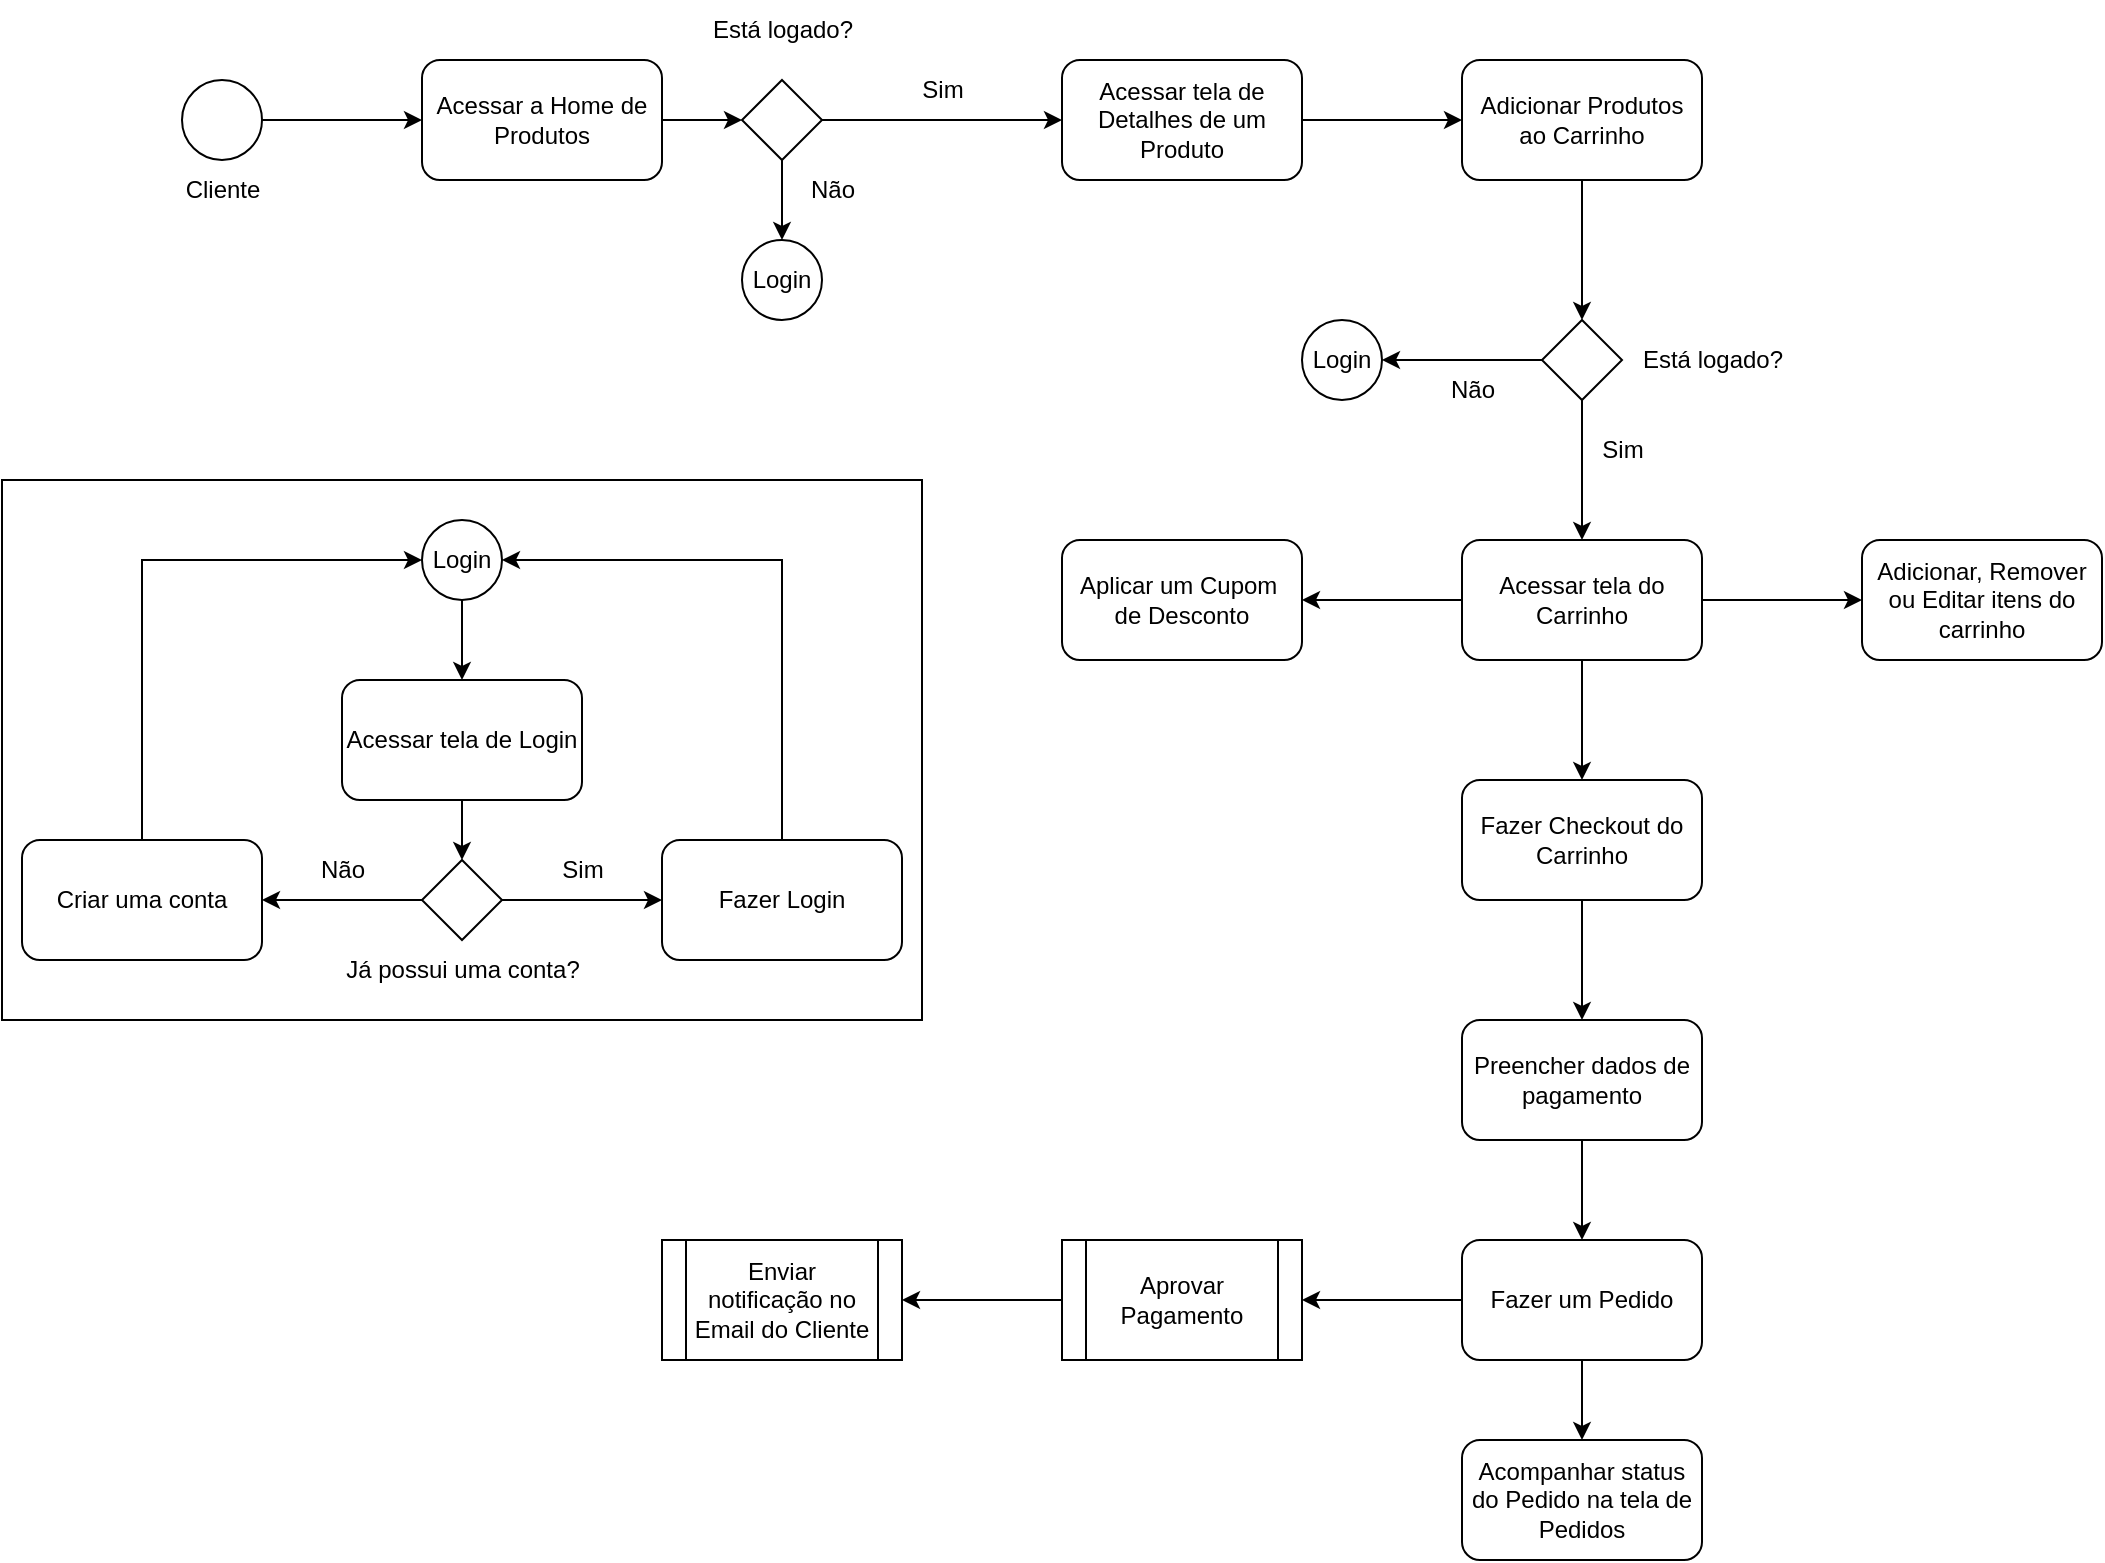 <mxfile version="24.8.4">
  <diagram name="Página-1" id="cE6GJ_4vSdTwgGaDDsB1">
    <mxGraphModel dx="1865" dy="547" grid="1" gridSize="10" guides="1" tooltips="1" connect="1" arrows="1" fold="1" page="1" pageScale="1" pageWidth="827" pageHeight="1169" math="0" shadow="0">
      <root>
        <mxCell id="0" />
        <mxCell id="1" parent="0" />
        <mxCell id="XntP3FQlFa35B4sos3qi-34" value="" style="rounded=0;whiteSpace=wrap;html=1;" vertex="1" parent="1">
          <mxGeometry x="-50" y="280" width="460" height="270" as="geometry" />
        </mxCell>
        <mxCell id="XntP3FQlFa35B4sos3qi-6" style="edgeStyle=orthogonalEdgeStyle;rounded=0;orthogonalLoop=1;jettySize=auto;html=1;entryX=0;entryY=0.5;entryDx=0;entryDy=0;" edge="1" parent="1" source="XntP3FQlFa35B4sos3qi-3" target="XntP3FQlFa35B4sos3qi-5">
          <mxGeometry relative="1" as="geometry" />
        </mxCell>
        <mxCell id="XntP3FQlFa35B4sos3qi-3" value="Acessar a Home de Produtos" style="rounded=1;whiteSpace=wrap;html=1;" vertex="1" parent="1">
          <mxGeometry x="160" y="70" width="120" height="60" as="geometry" />
        </mxCell>
        <mxCell id="XntP3FQlFa35B4sos3qi-4" value="Cliente" style="text;html=1;align=center;verticalAlign=middle;resizable=0;points=[];autosize=1;strokeColor=none;fillColor=none;" vertex="1" parent="1">
          <mxGeometry x="30" y="120" width="60" height="30" as="geometry" />
        </mxCell>
        <mxCell id="XntP3FQlFa35B4sos3qi-9" value="" style="edgeStyle=orthogonalEdgeStyle;rounded=0;orthogonalLoop=1;jettySize=auto;html=1;" edge="1" parent="1" source="XntP3FQlFa35B4sos3qi-5" target="XntP3FQlFa35B4sos3qi-10">
          <mxGeometry relative="1" as="geometry">
            <mxPoint x="380" y="160" as="targetPoint" />
          </mxGeometry>
        </mxCell>
        <mxCell id="XntP3FQlFa35B4sos3qi-40" style="edgeStyle=orthogonalEdgeStyle;rounded=0;orthogonalLoop=1;jettySize=auto;html=1;fontFamily=Helvetica;fontSize=12;fontColor=default;" edge="1" parent="1" source="XntP3FQlFa35B4sos3qi-5" target="XntP3FQlFa35B4sos3qi-39">
          <mxGeometry relative="1" as="geometry" />
        </mxCell>
        <mxCell id="XntP3FQlFa35B4sos3qi-5" value="" style="rhombus;whiteSpace=wrap;html=1;" vertex="1" parent="1">
          <mxGeometry x="320" y="80" width="40" height="40" as="geometry" />
        </mxCell>
        <mxCell id="XntP3FQlFa35B4sos3qi-7" value="Está logado?" style="text;html=1;align=center;verticalAlign=middle;resizable=0;points=[];autosize=1;strokeColor=none;fillColor=none;" vertex="1" parent="1">
          <mxGeometry x="295" y="40" width="90" height="30" as="geometry" />
        </mxCell>
        <mxCell id="XntP3FQlFa35B4sos3qi-10" value="Login" style="ellipse;whiteSpace=wrap;html=1;aspect=fixed;" vertex="1" parent="1">
          <mxGeometry x="320" y="160" width="40" height="40" as="geometry" />
        </mxCell>
        <mxCell id="XntP3FQlFa35B4sos3qi-12" style="edgeStyle=orthogonalEdgeStyle;rounded=0;orthogonalLoop=1;jettySize=auto;html=1;" edge="1" parent="1" source="XntP3FQlFa35B4sos3qi-11" target="XntP3FQlFa35B4sos3qi-3">
          <mxGeometry relative="1" as="geometry" />
        </mxCell>
        <mxCell id="XntP3FQlFa35B4sos3qi-11" value="" style="ellipse;whiteSpace=wrap;html=1;aspect=fixed;" vertex="1" parent="1">
          <mxGeometry x="40" y="80" width="40" height="40" as="geometry" />
        </mxCell>
        <mxCell id="XntP3FQlFa35B4sos3qi-17" value="" style="edgeStyle=orthogonalEdgeStyle;rounded=0;orthogonalLoop=1;jettySize=auto;html=1;" edge="1" parent="1" source="XntP3FQlFa35B4sos3qi-14" target="XntP3FQlFa35B4sos3qi-16">
          <mxGeometry relative="1" as="geometry" />
        </mxCell>
        <mxCell id="XntP3FQlFa35B4sos3qi-14" value="Login" style="ellipse;whiteSpace=wrap;html=1;aspect=fixed;" vertex="1" parent="1">
          <mxGeometry x="160" y="300" width="40" height="40" as="geometry" />
        </mxCell>
        <mxCell id="XntP3FQlFa35B4sos3qi-21" value="" style="edgeStyle=orthogonalEdgeStyle;rounded=0;orthogonalLoop=1;jettySize=auto;html=1;" edge="1" parent="1" source="XntP3FQlFa35B4sos3qi-16" target="XntP3FQlFa35B4sos3qi-20">
          <mxGeometry relative="1" as="geometry" />
        </mxCell>
        <mxCell id="XntP3FQlFa35B4sos3qi-16" value="Acessar tela de Login" style="rounded=1;whiteSpace=wrap;html=1;" vertex="1" parent="1">
          <mxGeometry x="120" y="380" width="120" height="60" as="geometry" />
        </mxCell>
        <mxCell id="XntP3FQlFa35B4sos3qi-27" value="" style="edgeStyle=orthogonalEdgeStyle;rounded=0;orthogonalLoop=1;jettySize=auto;html=1;" edge="1" parent="1" source="XntP3FQlFa35B4sos3qi-20" target="XntP3FQlFa35B4sos3qi-24">
          <mxGeometry relative="1" as="geometry" />
        </mxCell>
        <mxCell id="XntP3FQlFa35B4sos3qi-28" value="" style="edgeStyle=orthogonalEdgeStyle;rounded=0;orthogonalLoop=1;jettySize=auto;html=1;" edge="1" parent="1" source="XntP3FQlFa35B4sos3qi-20" target="XntP3FQlFa35B4sos3qi-25">
          <mxGeometry relative="1" as="geometry" />
        </mxCell>
        <mxCell id="XntP3FQlFa35B4sos3qi-20" value="" style="rhombus;whiteSpace=wrap;html=1;" vertex="1" parent="1">
          <mxGeometry x="160" y="470" width="40" height="40" as="geometry" />
        </mxCell>
        <mxCell id="XntP3FQlFa35B4sos3qi-22" value="Já possui uma conta?" style="text;html=1;align=center;verticalAlign=middle;resizable=0;points=[];autosize=1;strokeColor=none;fillColor=none;" vertex="1" parent="1">
          <mxGeometry x="110" y="510" width="140" height="30" as="geometry" />
        </mxCell>
        <mxCell id="XntP3FQlFa35B4sos3qi-33" style="edgeStyle=orthogonalEdgeStyle;rounded=0;orthogonalLoop=1;jettySize=auto;html=1;entryX=1;entryY=0.5;entryDx=0;entryDy=0;" edge="1" parent="1" source="XntP3FQlFa35B4sos3qi-24" target="XntP3FQlFa35B4sos3qi-14">
          <mxGeometry relative="1" as="geometry">
            <Array as="points">
              <mxPoint x="340" y="320" />
            </Array>
          </mxGeometry>
        </mxCell>
        <mxCell id="XntP3FQlFa35B4sos3qi-24" value="Fazer Login" style="rounded=1;whiteSpace=wrap;html=1;" vertex="1" parent="1">
          <mxGeometry x="280" y="460" width="120" height="60" as="geometry" />
        </mxCell>
        <mxCell id="XntP3FQlFa35B4sos3qi-32" style="edgeStyle=orthogonalEdgeStyle;rounded=0;orthogonalLoop=1;jettySize=auto;html=1;entryX=0;entryY=0.5;entryDx=0;entryDy=0;" edge="1" parent="1" source="XntP3FQlFa35B4sos3qi-25" target="XntP3FQlFa35B4sos3qi-14">
          <mxGeometry relative="1" as="geometry">
            <Array as="points">
              <mxPoint x="20" y="320" />
            </Array>
          </mxGeometry>
        </mxCell>
        <mxCell id="XntP3FQlFa35B4sos3qi-25" value="Criar uma conta" style="rounded=1;whiteSpace=wrap;html=1;" vertex="1" parent="1">
          <mxGeometry x="-40" y="460" width="120" height="60" as="geometry" />
        </mxCell>
        <mxCell id="XntP3FQlFa35B4sos3qi-35" value="Sim" style="text;html=1;align=center;verticalAlign=middle;resizable=0;points=[];autosize=1;strokeColor=none;fillColor=none;" vertex="1" parent="1">
          <mxGeometry x="220" y="460" width="40" height="30" as="geometry" />
        </mxCell>
        <mxCell id="XntP3FQlFa35B4sos3qi-36" value="Não" style="text;html=1;align=center;verticalAlign=middle;resizable=0;points=[];autosize=1;strokeColor=none;fillColor=none;" vertex="1" parent="1">
          <mxGeometry x="95" y="460" width="50" height="30" as="geometry" />
        </mxCell>
        <mxCell id="XntP3FQlFa35B4sos3qi-37" value="Sim" style="text;html=1;align=center;verticalAlign=middle;resizable=0;points=[];autosize=1;strokeColor=none;fillColor=none;" vertex="1" parent="1">
          <mxGeometry x="400" y="70" width="40" height="30" as="geometry" />
        </mxCell>
        <mxCell id="XntP3FQlFa35B4sos3qi-38" value="Não" style="text;html=1;align=center;verticalAlign=middle;resizable=0;points=[];autosize=1;strokeColor=none;fillColor=none;" vertex="1" parent="1">
          <mxGeometry x="340" y="120" width="50" height="30" as="geometry" />
        </mxCell>
        <mxCell id="XntP3FQlFa35B4sos3qi-42" value="" style="edgeStyle=orthogonalEdgeStyle;rounded=0;orthogonalLoop=1;jettySize=auto;html=1;fontFamily=Helvetica;fontSize=12;fontColor=default;" edge="1" parent="1" source="XntP3FQlFa35B4sos3qi-39" target="XntP3FQlFa35B4sos3qi-41">
          <mxGeometry relative="1" as="geometry" />
        </mxCell>
        <mxCell id="XntP3FQlFa35B4sos3qi-39" value="Acessar tela de Detalhes de um Produto" style="rounded=1;whiteSpace=wrap;html=1;" vertex="1" parent="1">
          <mxGeometry x="480" y="70" width="120" height="60" as="geometry" />
        </mxCell>
        <mxCell id="XntP3FQlFa35B4sos3qi-46" value="" style="edgeStyle=orthogonalEdgeStyle;rounded=0;orthogonalLoop=1;jettySize=auto;html=1;fontFamily=Helvetica;fontSize=12;fontColor=default;" edge="1" parent="1" source="XntP3FQlFa35B4sos3qi-41" target="XntP3FQlFa35B4sos3qi-43">
          <mxGeometry relative="1" as="geometry" />
        </mxCell>
        <mxCell id="XntP3FQlFa35B4sos3qi-41" value="Adicionar Produtos ao Carrinho" style="whiteSpace=wrap;html=1;rounded=1;" vertex="1" parent="1">
          <mxGeometry x="680" y="70" width="120" height="60" as="geometry" />
        </mxCell>
        <mxCell id="XntP3FQlFa35B4sos3qi-47" value="" style="edgeStyle=orthogonalEdgeStyle;rounded=0;orthogonalLoop=1;jettySize=auto;html=1;fontFamily=Helvetica;fontSize=12;fontColor=default;" edge="1" parent="1" source="XntP3FQlFa35B4sos3qi-43" target="XntP3FQlFa35B4sos3qi-44">
          <mxGeometry relative="1" as="geometry" />
        </mxCell>
        <mxCell id="XntP3FQlFa35B4sos3qi-49" value="" style="edgeStyle=orthogonalEdgeStyle;rounded=0;orthogonalLoop=1;jettySize=auto;html=1;fontFamily=Helvetica;fontSize=12;fontColor=default;" edge="1" parent="1" source="XntP3FQlFa35B4sos3qi-43" target="XntP3FQlFa35B4sos3qi-48">
          <mxGeometry relative="1" as="geometry" />
        </mxCell>
        <mxCell id="XntP3FQlFa35B4sos3qi-43" value="" style="rhombus;whiteSpace=wrap;html=1;" vertex="1" parent="1">
          <mxGeometry x="720" y="200" width="40" height="40" as="geometry" />
        </mxCell>
        <mxCell id="XntP3FQlFa35B4sos3qi-44" value="Login" style="ellipse;whiteSpace=wrap;html=1;aspect=fixed;" vertex="1" parent="1">
          <mxGeometry x="600" y="200" width="40" height="40" as="geometry" />
        </mxCell>
        <mxCell id="XntP3FQlFa35B4sos3qi-45" value="Está logado?" style="text;html=1;align=center;verticalAlign=middle;resizable=0;points=[];autosize=1;strokeColor=none;fillColor=none;" vertex="1" parent="1">
          <mxGeometry x="760" y="205" width="90" height="30" as="geometry" />
        </mxCell>
        <mxCell id="XntP3FQlFa35B4sos3qi-53" value="" style="edgeStyle=orthogonalEdgeStyle;rounded=0;orthogonalLoop=1;jettySize=auto;html=1;fontFamily=Helvetica;fontSize=12;fontColor=default;" edge="1" parent="1" source="XntP3FQlFa35B4sos3qi-48" target="XntP3FQlFa35B4sos3qi-52">
          <mxGeometry relative="1" as="geometry" />
        </mxCell>
        <mxCell id="XntP3FQlFa35B4sos3qi-55" value="" style="edgeStyle=orthogonalEdgeStyle;rounded=0;orthogonalLoop=1;jettySize=auto;html=1;fontFamily=Helvetica;fontSize=12;fontColor=default;" edge="1" parent="1" source="XntP3FQlFa35B4sos3qi-48" target="XntP3FQlFa35B4sos3qi-54">
          <mxGeometry relative="1" as="geometry" />
        </mxCell>
        <mxCell id="XntP3FQlFa35B4sos3qi-57" value="" style="edgeStyle=orthogonalEdgeStyle;rounded=0;orthogonalLoop=1;jettySize=auto;html=1;fontFamily=Helvetica;fontSize=12;fontColor=default;" edge="1" parent="1" source="XntP3FQlFa35B4sos3qi-48" target="XntP3FQlFa35B4sos3qi-56">
          <mxGeometry relative="1" as="geometry" />
        </mxCell>
        <mxCell id="XntP3FQlFa35B4sos3qi-48" value="Acessar tela do Carrinho" style="rounded=1;whiteSpace=wrap;html=1;" vertex="1" parent="1">
          <mxGeometry x="680" y="310" width="120" height="60" as="geometry" />
        </mxCell>
        <mxCell id="XntP3FQlFa35B4sos3qi-50" value="Não" style="text;html=1;align=center;verticalAlign=middle;resizable=0;points=[];autosize=1;strokeColor=none;fillColor=none;" vertex="1" parent="1">
          <mxGeometry x="660" y="220" width="50" height="30" as="geometry" />
        </mxCell>
        <mxCell id="XntP3FQlFa35B4sos3qi-51" value="Sim" style="text;html=1;align=center;verticalAlign=middle;resizable=0;points=[];autosize=1;strokeColor=none;fillColor=none;" vertex="1" parent="1">
          <mxGeometry x="740" y="250" width="40" height="30" as="geometry" />
        </mxCell>
        <mxCell id="XntP3FQlFa35B4sos3qi-52" value="Aplicar um Cupom&amp;nbsp;&lt;div&gt;de Desconto&lt;/div&gt;" style="rounded=1;whiteSpace=wrap;html=1;" vertex="1" parent="1">
          <mxGeometry x="480" y="310" width="120" height="60" as="geometry" />
        </mxCell>
        <mxCell id="XntP3FQlFa35B4sos3qi-54" value="Adicionar, Remover ou Editar itens do carrinho" style="whiteSpace=wrap;html=1;rounded=1;" vertex="1" parent="1">
          <mxGeometry x="880" y="310" width="120" height="60" as="geometry" />
        </mxCell>
        <mxCell id="XntP3FQlFa35B4sos3qi-59" value="" style="edgeStyle=orthogonalEdgeStyle;rounded=0;orthogonalLoop=1;jettySize=auto;html=1;fontFamily=Helvetica;fontSize=12;fontColor=default;" edge="1" parent="1" source="XntP3FQlFa35B4sos3qi-56" target="XntP3FQlFa35B4sos3qi-58">
          <mxGeometry relative="1" as="geometry" />
        </mxCell>
        <mxCell id="XntP3FQlFa35B4sos3qi-56" value="Fazer Checkout do Carrinho" style="rounded=1;whiteSpace=wrap;html=1;" vertex="1" parent="1">
          <mxGeometry x="680" y="430" width="120" height="60" as="geometry" />
        </mxCell>
        <mxCell id="XntP3FQlFa35B4sos3qi-61" value="" style="edgeStyle=orthogonalEdgeStyle;rounded=0;orthogonalLoop=1;jettySize=auto;html=1;fontFamily=Helvetica;fontSize=12;fontColor=default;" edge="1" parent="1" source="XntP3FQlFa35B4sos3qi-58" target="XntP3FQlFa35B4sos3qi-60">
          <mxGeometry relative="1" as="geometry" />
        </mxCell>
        <mxCell id="XntP3FQlFa35B4sos3qi-58" value="Preencher dados de pagamento" style="rounded=1;whiteSpace=wrap;html=1;" vertex="1" parent="1">
          <mxGeometry x="680" y="550" width="120" height="60" as="geometry" />
        </mxCell>
        <mxCell id="XntP3FQlFa35B4sos3qi-63" value="" style="edgeStyle=orthogonalEdgeStyle;rounded=0;orthogonalLoop=1;jettySize=auto;html=1;fontFamily=Helvetica;fontSize=12;fontColor=default;" edge="1" parent="1" source="XntP3FQlFa35B4sos3qi-60" target="XntP3FQlFa35B4sos3qi-62">
          <mxGeometry relative="1" as="geometry" />
        </mxCell>
        <mxCell id="XntP3FQlFa35B4sos3qi-67" value="" style="edgeStyle=orthogonalEdgeStyle;rounded=0;orthogonalLoop=1;jettySize=auto;html=1;fontFamily=Helvetica;fontSize=12;fontColor=default;" edge="1" parent="1" source="XntP3FQlFa35B4sos3qi-60" target="XntP3FQlFa35B4sos3qi-66">
          <mxGeometry relative="1" as="geometry" />
        </mxCell>
        <mxCell id="XntP3FQlFa35B4sos3qi-60" value="Fazer um Pedido" style="rounded=1;whiteSpace=wrap;html=1;" vertex="1" parent="1">
          <mxGeometry x="680" y="660" width="120" height="60" as="geometry" />
        </mxCell>
        <mxCell id="XntP3FQlFa35B4sos3qi-62" value="Acompanhar status do Pedido na tela de Pedidos" style="rounded=1;whiteSpace=wrap;html=1;" vertex="1" parent="1">
          <mxGeometry x="680" y="760" width="120" height="60" as="geometry" />
        </mxCell>
        <mxCell id="XntP3FQlFa35B4sos3qi-69" value="" style="edgeStyle=orthogonalEdgeStyle;rounded=0;orthogonalLoop=1;jettySize=auto;html=1;fontFamily=Helvetica;fontSize=12;fontColor=default;" edge="1" parent="1" source="XntP3FQlFa35B4sos3qi-66" target="XntP3FQlFa35B4sos3qi-68">
          <mxGeometry relative="1" as="geometry" />
        </mxCell>
        <mxCell id="XntP3FQlFa35B4sos3qi-66" value="Aprovar Pagamento" style="shape=process;whiteSpace=wrap;html=1;backgroundOutline=1;rounded=0;strokeColor=default;align=center;verticalAlign=middle;fontFamily=Helvetica;fontSize=12;fontColor=default;fillColor=default;" vertex="1" parent="1">
          <mxGeometry x="480" y="660" width="120" height="60" as="geometry" />
        </mxCell>
        <mxCell id="XntP3FQlFa35B4sos3qi-68" value="Enviar notificação no Email do Cliente" style="shape=process;whiteSpace=wrap;html=1;backgroundOutline=1;rounded=0;strokeColor=default;align=center;verticalAlign=middle;fontFamily=Helvetica;fontSize=12;fontColor=default;fillColor=default;" vertex="1" parent="1">
          <mxGeometry x="280" y="660" width="120" height="60" as="geometry" />
        </mxCell>
      </root>
    </mxGraphModel>
  </diagram>
</mxfile>
